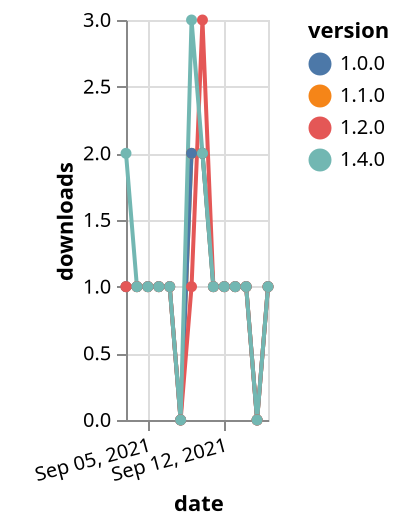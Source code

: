 {"$schema": "https://vega.github.io/schema/vega-lite/v5.json", "description": "A simple bar chart with embedded data.", "data": {"values": [{"date": "2021-09-03", "total": 136, "delta": 1, "version": "1.1.0"}, {"date": "2021-09-04", "total": 137, "delta": 1, "version": "1.1.0"}, {"date": "2021-09-05", "total": 138, "delta": 1, "version": "1.1.0"}, {"date": "2021-09-06", "total": 139, "delta": 1, "version": "1.1.0"}, {"date": "2021-09-07", "total": 140, "delta": 1, "version": "1.1.0"}, {"date": "2021-09-08", "total": 140, "delta": 0, "version": "1.1.0"}, {"date": "2021-09-09", "total": 142, "delta": 2, "version": "1.1.0"}, {"date": "2021-09-10", "total": 144, "delta": 2, "version": "1.1.0"}, {"date": "2021-09-11", "total": 145, "delta": 1, "version": "1.1.0"}, {"date": "2021-09-12", "total": 146, "delta": 1, "version": "1.1.0"}, {"date": "2021-09-13", "total": 147, "delta": 1, "version": "1.1.0"}, {"date": "2021-09-14", "total": 148, "delta": 1, "version": "1.1.0"}, {"date": "2021-09-15", "total": 148, "delta": 0, "version": "1.1.0"}, {"date": "2021-09-16", "total": 149, "delta": 1, "version": "1.1.0"}, {"date": "2021-09-03", "total": 144, "delta": 1, "version": "1.0.0"}, {"date": "2021-09-04", "total": 145, "delta": 1, "version": "1.0.0"}, {"date": "2021-09-05", "total": 146, "delta": 1, "version": "1.0.0"}, {"date": "2021-09-06", "total": 147, "delta": 1, "version": "1.0.0"}, {"date": "2021-09-07", "total": 148, "delta": 1, "version": "1.0.0"}, {"date": "2021-09-08", "total": 148, "delta": 0, "version": "1.0.0"}, {"date": "2021-09-09", "total": 150, "delta": 2, "version": "1.0.0"}, {"date": "2021-09-10", "total": 152, "delta": 2, "version": "1.0.0"}, {"date": "2021-09-11", "total": 153, "delta": 1, "version": "1.0.0"}, {"date": "2021-09-12", "total": 154, "delta": 1, "version": "1.0.0"}, {"date": "2021-09-13", "total": 155, "delta": 1, "version": "1.0.0"}, {"date": "2021-09-14", "total": 156, "delta": 1, "version": "1.0.0"}, {"date": "2021-09-15", "total": 156, "delta": 0, "version": "1.0.0"}, {"date": "2021-09-16", "total": 157, "delta": 1, "version": "1.0.0"}, {"date": "2021-09-03", "total": 171, "delta": 1, "version": "1.2.0"}, {"date": "2021-09-04", "total": 172, "delta": 1, "version": "1.2.0"}, {"date": "2021-09-05", "total": 173, "delta": 1, "version": "1.2.0"}, {"date": "2021-09-06", "total": 174, "delta": 1, "version": "1.2.0"}, {"date": "2021-09-07", "total": 175, "delta": 1, "version": "1.2.0"}, {"date": "2021-09-08", "total": 175, "delta": 0, "version": "1.2.0"}, {"date": "2021-09-09", "total": 176, "delta": 1, "version": "1.2.0"}, {"date": "2021-09-10", "total": 179, "delta": 3, "version": "1.2.0"}, {"date": "2021-09-11", "total": 180, "delta": 1, "version": "1.2.0"}, {"date": "2021-09-12", "total": 181, "delta": 1, "version": "1.2.0"}, {"date": "2021-09-13", "total": 182, "delta": 1, "version": "1.2.0"}, {"date": "2021-09-14", "total": 183, "delta": 1, "version": "1.2.0"}, {"date": "2021-09-15", "total": 183, "delta": 0, "version": "1.2.0"}, {"date": "2021-09-16", "total": 184, "delta": 1, "version": "1.2.0"}, {"date": "2021-09-03", "total": 114, "delta": 2, "version": "1.4.0"}, {"date": "2021-09-04", "total": 115, "delta": 1, "version": "1.4.0"}, {"date": "2021-09-05", "total": 116, "delta": 1, "version": "1.4.0"}, {"date": "2021-09-06", "total": 117, "delta": 1, "version": "1.4.0"}, {"date": "2021-09-07", "total": 118, "delta": 1, "version": "1.4.0"}, {"date": "2021-09-08", "total": 118, "delta": 0, "version": "1.4.0"}, {"date": "2021-09-09", "total": 121, "delta": 3, "version": "1.4.0"}, {"date": "2021-09-10", "total": 123, "delta": 2, "version": "1.4.0"}, {"date": "2021-09-11", "total": 124, "delta": 1, "version": "1.4.0"}, {"date": "2021-09-12", "total": 125, "delta": 1, "version": "1.4.0"}, {"date": "2021-09-13", "total": 126, "delta": 1, "version": "1.4.0"}, {"date": "2021-09-14", "total": 127, "delta": 1, "version": "1.4.0"}, {"date": "2021-09-15", "total": 127, "delta": 0, "version": "1.4.0"}, {"date": "2021-09-16", "total": 128, "delta": 1, "version": "1.4.0"}]}, "width": "container", "mark": {"type": "line", "point": {"filled": true}}, "encoding": {"x": {"field": "date", "type": "temporal", "timeUnit": "yearmonthdate", "title": "date", "axis": {"labelAngle": -15}}, "y": {"field": "delta", "type": "quantitative", "title": "downloads"}, "color": {"field": "version", "type": "nominal"}, "tooltip": {"field": "delta"}}}